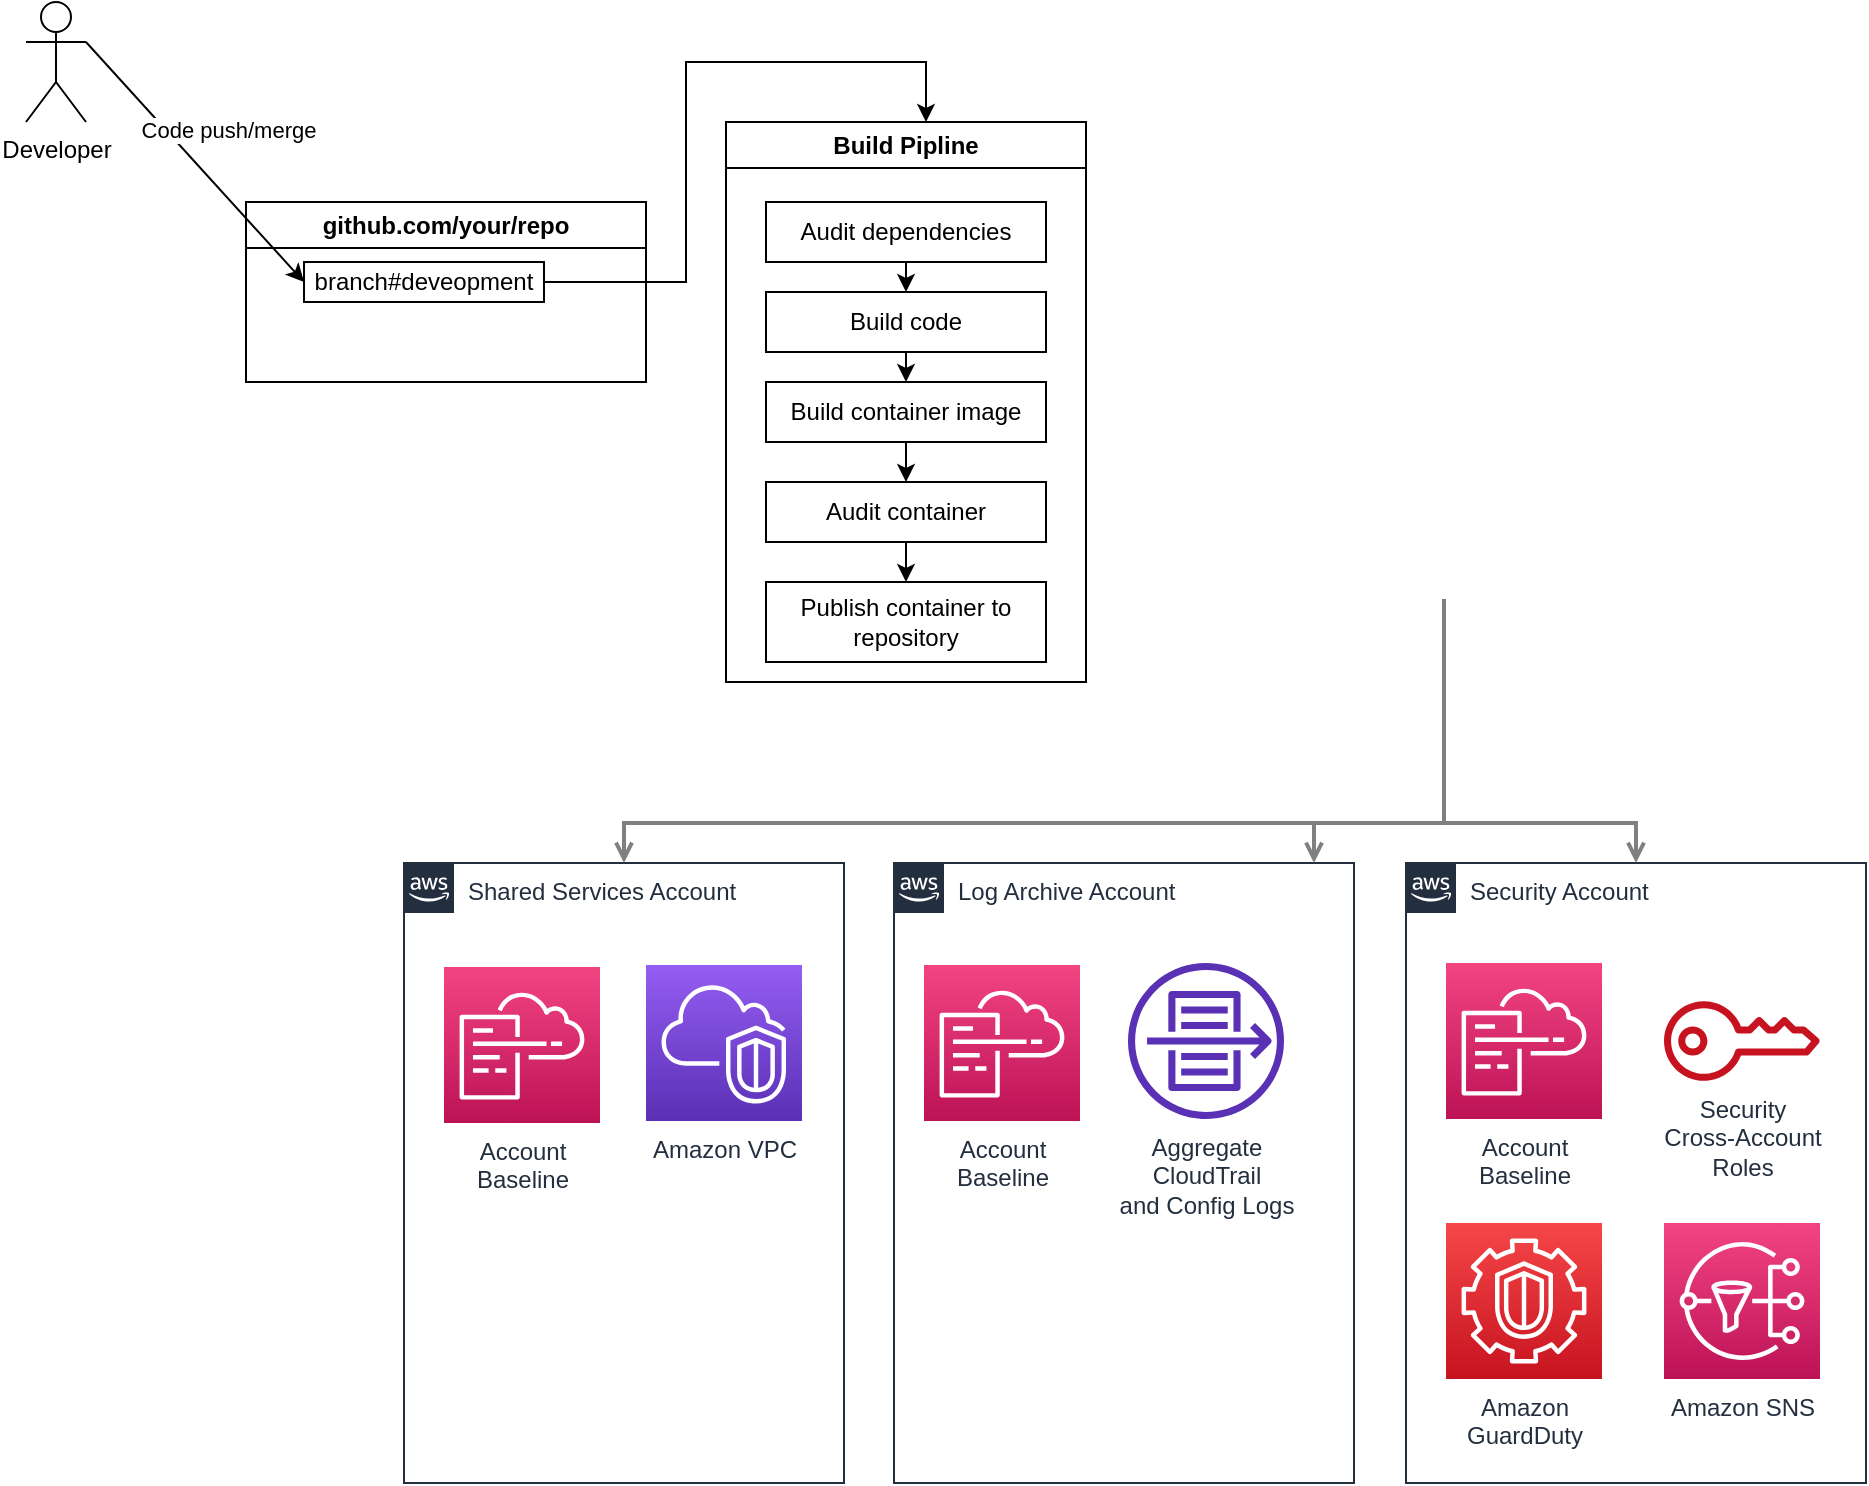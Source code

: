 <mxfile version="24.6.5" type="github">
  <diagram id="Ht1M8jgEwFfnCIfOTk4-" name="Page-1">
    <mxGraphModel dx="922" dy="1368" grid="1" gridSize="10" guides="1" tooltips="1" connect="1" arrows="1" fold="1" page="1" pageScale="1" pageWidth="1169" pageHeight="827" math="0" shadow="0">
      <root>
        <mxCell id="0" />
        <mxCell id="1" parent="0" />
        <mxCell id="UEzPUAAOIrF-is8g5C7q-176" value="Shared Services Account" style="points=[[0,0],[0.25,0],[0.5,0],[0.75,0],[1,0],[1,0.25],[1,0.5],[1,0.75],[1,1],[0.75,1],[0.5,1],[0.25,1],[0,1],[0,0.75],[0,0.5],[0,0.25]];outlineConnect=0;gradientColor=none;html=1;whiteSpace=wrap;fontSize=12;fontStyle=0;shape=mxgraph.aws4.group;grIcon=mxgraph.aws4.group_aws_cloud_alt;strokeColor=#232F3E;fillColor=none;verticalAlign=top;align=left;spacingLeft=30;fontColor=#232F3E;dashed=0;labelBackgroundColor=#ffffff;container=1;pointerEvents=0;collapsible=0;recursiveResize=0;" parent="1" vertex="1">
          <mxGeometry x="219" y="-349.5" width="220" height="310" as="geometry" />
        </mxCell>
        <mxCell id="UEzPUAAOIrF-is8g5C7q-185" value="Log Archive Account" style="points=[[0,0],[0.25,0],[0.5,0],[0.75,0],[1,0],[1,0.25],[1,0.5],[1,0.75],[1,1],[0.75,1],[0.5,1],[0.25,1],[0,1],[0,0.75],[0,0.5],[0,0.25]];outlineConnect=0;gradientColor=none;html=1;whiteSpace=wrap;fontSize=12;fontStyle=0;shape=mxgraph.aws4.group;grIcon=mxgraph.aws4.group_aws_cloud_alt;strokeColor=#232F3E;fillColor=none;verticalAlign=top;align=left;spacingLeft=30;fontColor=#232F3E;dashed=0;labelBackgroundColor=#ffffff;container=1;pointerEvents=0;collapsible=0;recursiveResize=0;" parent="1" vertex="1">
          <mxGeometry x="464" y="-349.5" width="230" height="310" as="geometry" />
        </mxCell>
        <mxCell id="UEzPUAAOIrF-is8g5C7q-186" value="Security Account" style="points=[[0,0],[0.25,0],[0.5,0],[0.75,0],[1,0],[1,0.25],[1,0.5],[1,0.75],[1,1],[0.75,1],[0.5,1],[0.25,1],[0,1],[0,0.75],[0,0.5],[0,0.25]];outlineConnect=0;gradientColor=none;html=1;whiteSpace=wrap;fontSize=12;fontStyle=0;shape=mxgraph.aws4.group;grIcon=mxgraph.aws4.group_aws_cloud_alt;strokeColor=#232F3E;fillColor=none;verticalAlign=top;align=left;spacingLeft=30;fontColor=#232F3E;dashed=0;labelBackgroundColor=#ffffff;container=1;pointerEvents=0;collapsible=0;recursiveResize=0;" parent="1" vertex="1">
          <mxGeometry x="720" y="-349.5" width="230" height="310" as="geometry" />
        </mxCell>
        <mxCell id="UEzPUAAOIrF-is8g5C7q-202" style="edgeStyle=orthogonalEdgeStyle;rounded=0;orthogonalLoop=1;jettySize=auto;html=1;startArrow=none;startFill=0;endArrow=open;endFill=0;strokeColor=#808080;strokeWidth=2;" parent="1" target="UEzPUAAOIrF-is8g5C7q-176" edge="1">
          <mxGeometry relative="1" as="geometry">
            <Array as="points">
              <mxPoint x="739" y="-369.5" />
              <mxPoint x="329" y="-369.5" />
            </Array>
            <mxPoint x="739" y="-481.5" as="sourcePoint" />
          </mxGeometry>
        </mxCell>
        <mxCell id="UEzPUAAOIrF-is8g5C7q-203" style="edgeStyle=orthogonalEdgeStyle;rounded=0;orthogonalLoop=1;jettySize=auto;html=1;startArrow=none;startFill=0;endArrow=open;endFill=0;strokeColor=#808080;strokeWidth=2;" parent="1" target="UEzPUAAOIrF-is8g5C7q-185" edge="1">
          <mxGeometry relative="1" as="geometry">
            <Array as="points">
              <mxPoint x="739" y="-369.5" />
              <mxPoint x="674" y="-369.5" />
            </Array>
            <mxPoint x="739" y="-481.5" as="sourcePoint" />
          </mxGeometry>
        </mxCell>
        <mxCell id="UEzPUAAOIrF-is8g5C7q-204" style="edgeStyle=orthogonalEdgeStyle;rounded=0;orthogonalLoop=1;jettySize=auto;html=1;entryX=0.5;entryY=0;entryDx=0;entryDy=0;startArrow=none;startFill=0;endArrow=open;endFill=0;strokeColor=#808080;strokeWidth=2;" parent="1" target="UEzPUAAOIrF-is8g5C7q-186" edge="1">
          <mxGeometry relative="1" as="geometry">
            <Array as="points">
              <mxPoint x="739" y="-369.5" />
              <mxPoint x="835" y="-369.5" />
            </Array>
            <mxPoint x="739" y="-481.5" as="sourcePoint" />
          </mxGeometry>
        </mxCell>
        <mxCell id="UEzPUAAOIrF-is8g5C7q-187" value="Account&lt;br&gt;Baseline&lt;br&gt;" style="outlineConnect=0;fontColor=#232F3E;gradientColor=#F34482;gradientDirection=north;fillColor=#BC1356;strokeColor=#ffffff;dashed=0;verticalLabelPosition=bottom;verticalAlign=top;align=center;html=1;fontSize=12;fontStyle=0;aspect=fixed;shape=mxgraph.aws4.resourceIcon;resIcon=mxgraph.aws4.cloudformation;labelBackgroundColor=#ffffff;" parent="1" vertex="1">
          <mxGeometry x="239" y="-297.5" width="78" height="78" as="geometry" />
        </mxCell>
        <mxCell id="UEzPUAAOIrF-is8g5C7q-188" value="Amazon VPC" style="outlineConnect=0;fontColor=#232F3E;gradientColor=#945DF2;gradientDirection=north;fillColor=#5A30B5;strokeColor=#ffffff;dashed=0;verticalLabelPosition=bottom;verticalAlign=top;align=center;html=1;fontSize=12;fontStyle=0;aspect=fixed;shape=mxgraph.aws4.resourceIcon;resIcon=mxgraph.aws4.vpc;labelBackgroundColor=#ffffff;" parent="1" vertex="1">
          <mxGeometry x="340" y="-298.5" width="78" height="78" as="geometry" />
        </mxCell>
        <mxCell id="UEzPUAAOIrF-is8g5C7q-189" value="Account&lt;br&gt;Baseline&lt;br&gt;" style="outlineConnect=0;fontColor=#232F3E;gradientColor=#F34482;gradientDirection=north;fillColor=#BC1356;strokeColor=#ffffff;dashed=0;verticalLabelPosition=bottom;verticalAlign=top;align=center;html=1;fontSize=12;fontStyle=0;aspect=fixed;shape=mxgraph.aws4.resourceIcon;resIcon=mxgraph.aws4.cloudformation;labelBackgroundColor=#ffffff;" parent="1" vertex="1">
          <mxGeometry x="479" y="-298.5" width="78" height="78" as="geometry" />
        </mxCell>
        <mxCell id="UEzPUAAOIrF-is8g5C7q-190" value="Aggregate&lt;br&gt;CloudTrail&lt;br&gt;and Config Logs&lt;br&gt;" style="outlineConnect=0;fontColor=#232F3E;gradientColor=none;fillColor=#5A30B5;strokeColor=none;dashed=0;verticalLabelPosition=bottom;verticalAlign=top;align=center;html=1;fontSize=12;fontStyle=0;aspect=fixed;pointerEvents=1;shape=mxgraph.aws4.flow_logs;labelBackgroundColor=#ffffff;" parent="1" vertex="1">
          <mxGeometry x="581" y="-299.5" width="78" height="78" as="geometry" />
        </mxCell>
        <mxCell id="UEzPUAAOIrF-is8g5C7q-191" value="Account&lt;br&gt;Baseline&lt;br&gt;" style="outlineConnect=0;fontColor=#232F3E;gradientColor=#F34482;gradientDirection=north;fillColor=#BC1356;strokeColor=#ffffff;dashed=0;verticalLabelPosition=bottom;verticalAlign=top;align=center;html=1;fontSize=12;fontStyle=0;aspect=fixed;shape=mxgraph.aws4.resourceIcon;resIcon=mxgraph.aws4.cloudformation;labelBackgroundColor=#ffffff;" parent="1" vertex="1">
          <mxGeometry x="740" y="-299.5" width="78" height="78" as="geometry" />
        </mxCell>
        <mxCell id="UEzPUAAOIrF-is8g5C7q-192" value="Security&lt;br&gt;Cross-Account&lt;br&gt;Roles&lt;br&gt;" style="outlineConnect=0;fontColor=#232F3E;gradientColor=none;fillColor=#C7131F;strokeColor=none;dashed=0;verticalLabelPosition=bottom;verticalAlign=top;align=center;html=1;fontSize=12;fontStyle=0;aspect=fixed;pointerEvents=1;shape=mxgraph.aws4.addon;labelBackgroundColor=#ffffff;" parent="1" vertex="1">
          <mxGeometry x="849" y="-280.5" width="78" height="40" as="geometry" />
        </mxCell>
        <mxCell id="UEzPUAAOIrF-is8g5C7q-193" value="Amazon&lt;br&gt;GuardDuty&lt;br&gt;" style="outlineConnect=0;fontColor=#232F3E;gradientColor=#F54749;gradientDirection=north;fillColor=#C7131F;strokeColor=#ffffff;dashed=0;verticalLabelPosition=bottom;verticalAlign=top;align=center;html=1;fontSize=12;fontStyle=0;aspect=fixed;shape=mxgraph.aws4.resourceIcon;resIcon=mxgraph.aws4.guardduty;labelBackgroundColor=#ffffff;" parent="1" vertex="1">
          <mxGeometry x="740" y="-169.5" width="78" height="78" as="geometry" />
        </mxCell>
        <mxCell id="UEzPUAAOIrF-is8g5C7q-194" value="Amazon SNS" style="outlineConnect=0;fontColor=#232F3E;gradientColor=#F34482;gradientDirection=north;fillColor=#BC1356;strokeColor=#ffffff;dashed=0;verticalLabelPosition=bottom;verticalAlign=top;align=center;html=1;fontSize=12;fontStyle=0;aspect=fixed;shape=mxgraph.aws4.resourceIcon;resIcon=mxgraph.aws4.sns;labelBackgroundColor=#ffffff;" parent="1" vertex="1">
          <mxGeometry x="849" y="-169.5" width="78" height="78" as="geometry" />
        </mxCell>
        <mxCell id="Bgxkm3oLTfypVc-OCxU6-2" value="&lt;div&gt;github.com/your/repo&lt;/div&gt;" style="swimlane;whiteSpace=wrap;html=1;" vertex="1" parent="1">
          <mxGeometry x="140" y="-680" width="200" height="90" as="geometry" />
        </mxCell>
        <mxCell id="Bgxkm3oLTfypVc-OCxU6-6" value="branch#deveopment" style="rounded=0;whiteSpace=wrap;html=1;" vertex="1" parent="Bgxkm3oLTfypVc-OCxU6-2">
          <mxGeometry x="29" y="30" width="120" height="20" as="geometry" />
        </mxCell>
        <mxCell id="Bgxkm3oLTfypVc-OCxU6-3" value="&lt;div&gt;Developer&lt;/div&gt;&lt;div&gt;&lt;br&gt;&lt;/div&gt;" style="shape=umlActor;verticalLabelPosition=bottom;verticalAlign=top;html=1;outlineConnect=0;" vertex="1" parent="1">
          <mxGeometry x="30" y="-780" width="30" height="60" as="geometry" />
        </mxCell>
        <mxCell id="Bgxkm3oLTfypVc-OCxU6-4" value="" style="endArrow=classic;html=1;rounded=0;entryX=0;entryY=0.5;entryDx=0;entryDy=0;exitX=1;exitY=0.333;exitDx=0;exitDy=0;exitPerimeter=0;" edge="1" parent="1" source="Bgxkm3oLTfypVc-OCxU6-3" target="Bgxkm3oLTfypVc-OCxU6-6">
          <mxGeometry width="50" height="50" relative="1" as="geometry">
            <mxPoint x="50" y="-740" as="sourcePoint" />
            <mxPoint x="500" y="-560" as="targetPoint" />
          </mxGeometry>
        </mxCell>
        <mxCell id="Bgxkm3oLTfypVc-OCxU6-5" value="Code push/merge" style="edgeLabel;html=1;align=center;verticalAlign=middle;resizable=0;points=[];" vertex="1" connectable="0" parent="Bgxkm3oLTfypVc-OCxU6-4">
          <mxGeometry x="0.297" relative="1" as="geometry">
            <mxPoint y="-34" as="offset" />
          </mxGeometry>
        </mxCell>
        <mxCell id="Bgxkm3oLTfypVc-OCxU6-8" value="Build Pipline" style="swimlane;whiteSpace=wrap;html=1;" vertex="1" parent="1">
          <mxGeometry x="380" y="-720" width="180" height="280" as="geometry" />
        </mxCell>
        <mxCell id="Bgxkm3oLTfypVc-OCxU6-12" style="edgeStyle=orthogonalEdgeStyle;rounded=0;orthogonalLoop=1;jettySize=auto;html=1;exitX=0.5;exitY=1;exitDx=0;exitDy=0;entryX=0.5;entryY=0;entryDx=0;entryDy=0;" edge="1" parent="Bgxkm3oLTfypVc-OCxU6-8" source="Bgxkm3oLTfypVc-OCxU6-9" target="Bgxkm3oLTfypVc-OCxU6-10">
          <mxGeometry relative="1" as="geometry" />
        </mxCell>
        <mxCell id="Bgxkm3oLTfypVc-OCxU6-9" value="Audit dependencies" style="rounded=0;whiteSpace=wrap;html=1;" vertex="1" parent="Bgxkm3oLTfypVc-OCxU6-8">
          <mxGeometry x="20" y="40" width="140" height="30" as="geometry" />
        </mxCell>
        <mxCell id="Bgxkm3oLTfypVc-OCxU6-13" style="edgeStyle=orthogonalEdgeStyle;rounded=0;orthogonalLoop=1;jettySize=auto;html=1;exitX=0.5;exitY=1;exitDx=0;exitDy=0;entryX=0.5;entryY=0;entryDx=0;entryDy=0;" edge="1" parent="Bgxkm3oLTfypVc-OCxU6-8" source="Bgxkm3oLTfypVc-OCxU6-10" target="Bgxkm3oLTfypVc-OCxU6-11">
          <mxGeometry relative="1" as="geometry" />
        </mxCell>
        <mxCell id="Bgxkm3oLTfypVc-OCxU6-10" value="Build code" style="rounded=0;whiteSpace=wrap;html=1;" vertex="1" parent="Bgxkm3oLTfypVc-OCxU6-8">
          <mxGeometry x="20" y="85" width="140" height="30" as="geometry" />
        </mxCell>
        <mxCell id="Bgxkm3oLTfypVc-OCxU6-15" style="edgeStyle=orthogonalEdgeStyle;rounded=0;orthogonalLoop=1;jettySize=auto;html=1;exitX=0.5;exitY=1;exitDx=0;exitDy=0;entryX=0.5;entryY=0;entryDx=0;entryDy=0;" edge="1" parent="Bgxkm3oLTfypVc-OCxU6-8" source="Bgxkm3oLTfypVc-OCxU6-11" target="Bgxkm3oLTfypVc-OCxU6-14">
          <mxGeometry relative="1" as="geometry" />
        </mxCell>
        <mxCell id="Bgxkm3oLTfypVc-OCxU6-11" value="Build container image" style="rounded=0;whiteSpace=wrap;html=1;" vertex="1" parent="Bgxkm3oLTfypVc-OCxU6-8">
          <mxGeometry x="20" y="130" width="140" height="30" as="geometry" />
        </mxCell>
        <mxCell id="Bgxkm3oLTfypVc-OCxU6-18" style="edgeStyle=orthogonalEdgeStyle;rounded=0;orthogonalLoop=1;jettySize=auto;html=1;exitX=0.5;exitY=1;exitDx=0;exitDy=0;entryX=0.5;entryY=0;entryDx=0;entryDy=0;" edge="1" parent="Bgxkm3oLTfypVc-OCxU6-8" source="Bgxkm3oLTfypVc-OCxU6-14" target="Bgxkm3oLTfypVc-OCxU6-17">
          <mxGeometry relative="1" as="geometry" />
        </mxCell>
        <mxCell id="Bgxkm3oLTfypVc-OCxU6-14" value="Audit container" style="rounded=0;whiteSpace=wrap;html=1;" vertex="1" parent="Bgxkm3oLTfypVc-OCxU6-8">
          <mxGeometry x="20" y="180" width="140" height="30" as="geometry" />
        </mxCell>
        <mxCell id="Bgxkm3oLTfypVc-OCxU6-17" value="Publish container to repository" style="rounded=0;whiteSpace=wrap;html=1;" vertex="1" parent="Bgxkm3oLTfypVc-OCxU6-8">
          <mxGeometry x="20" y="230" width="140" height="40" as="geometry" />
        </mxCell>
        <mxCell id="Bgxkm3oLTfypVc-OCxU6-16" style="edgeStyle=orthogonalEdgeStyle;rounded=0;orthogonalLoop=1;jettySize=auto;html=1;exitX=1;exitY=0.5;exitDx=0;exitDy=0;" edge="1" parent="1" source="Bgxkm3oLTfypVc-OCxU6-6" target="Bgxkm3oLTfypVc-OCxU6-8">
          <mxGeometry relative="1" as="geometry">
            <Array as="points">
              <mxPoint x="360" y="-640" />
              <mxPoint x="360" y="-750" />
              <mxPoint x="480" y="-750" />
            </Array>
          </mxGeometry>
        </mxCell>
      </root>
    </mxGraphModel>
  </diagram>
</mxfile>
